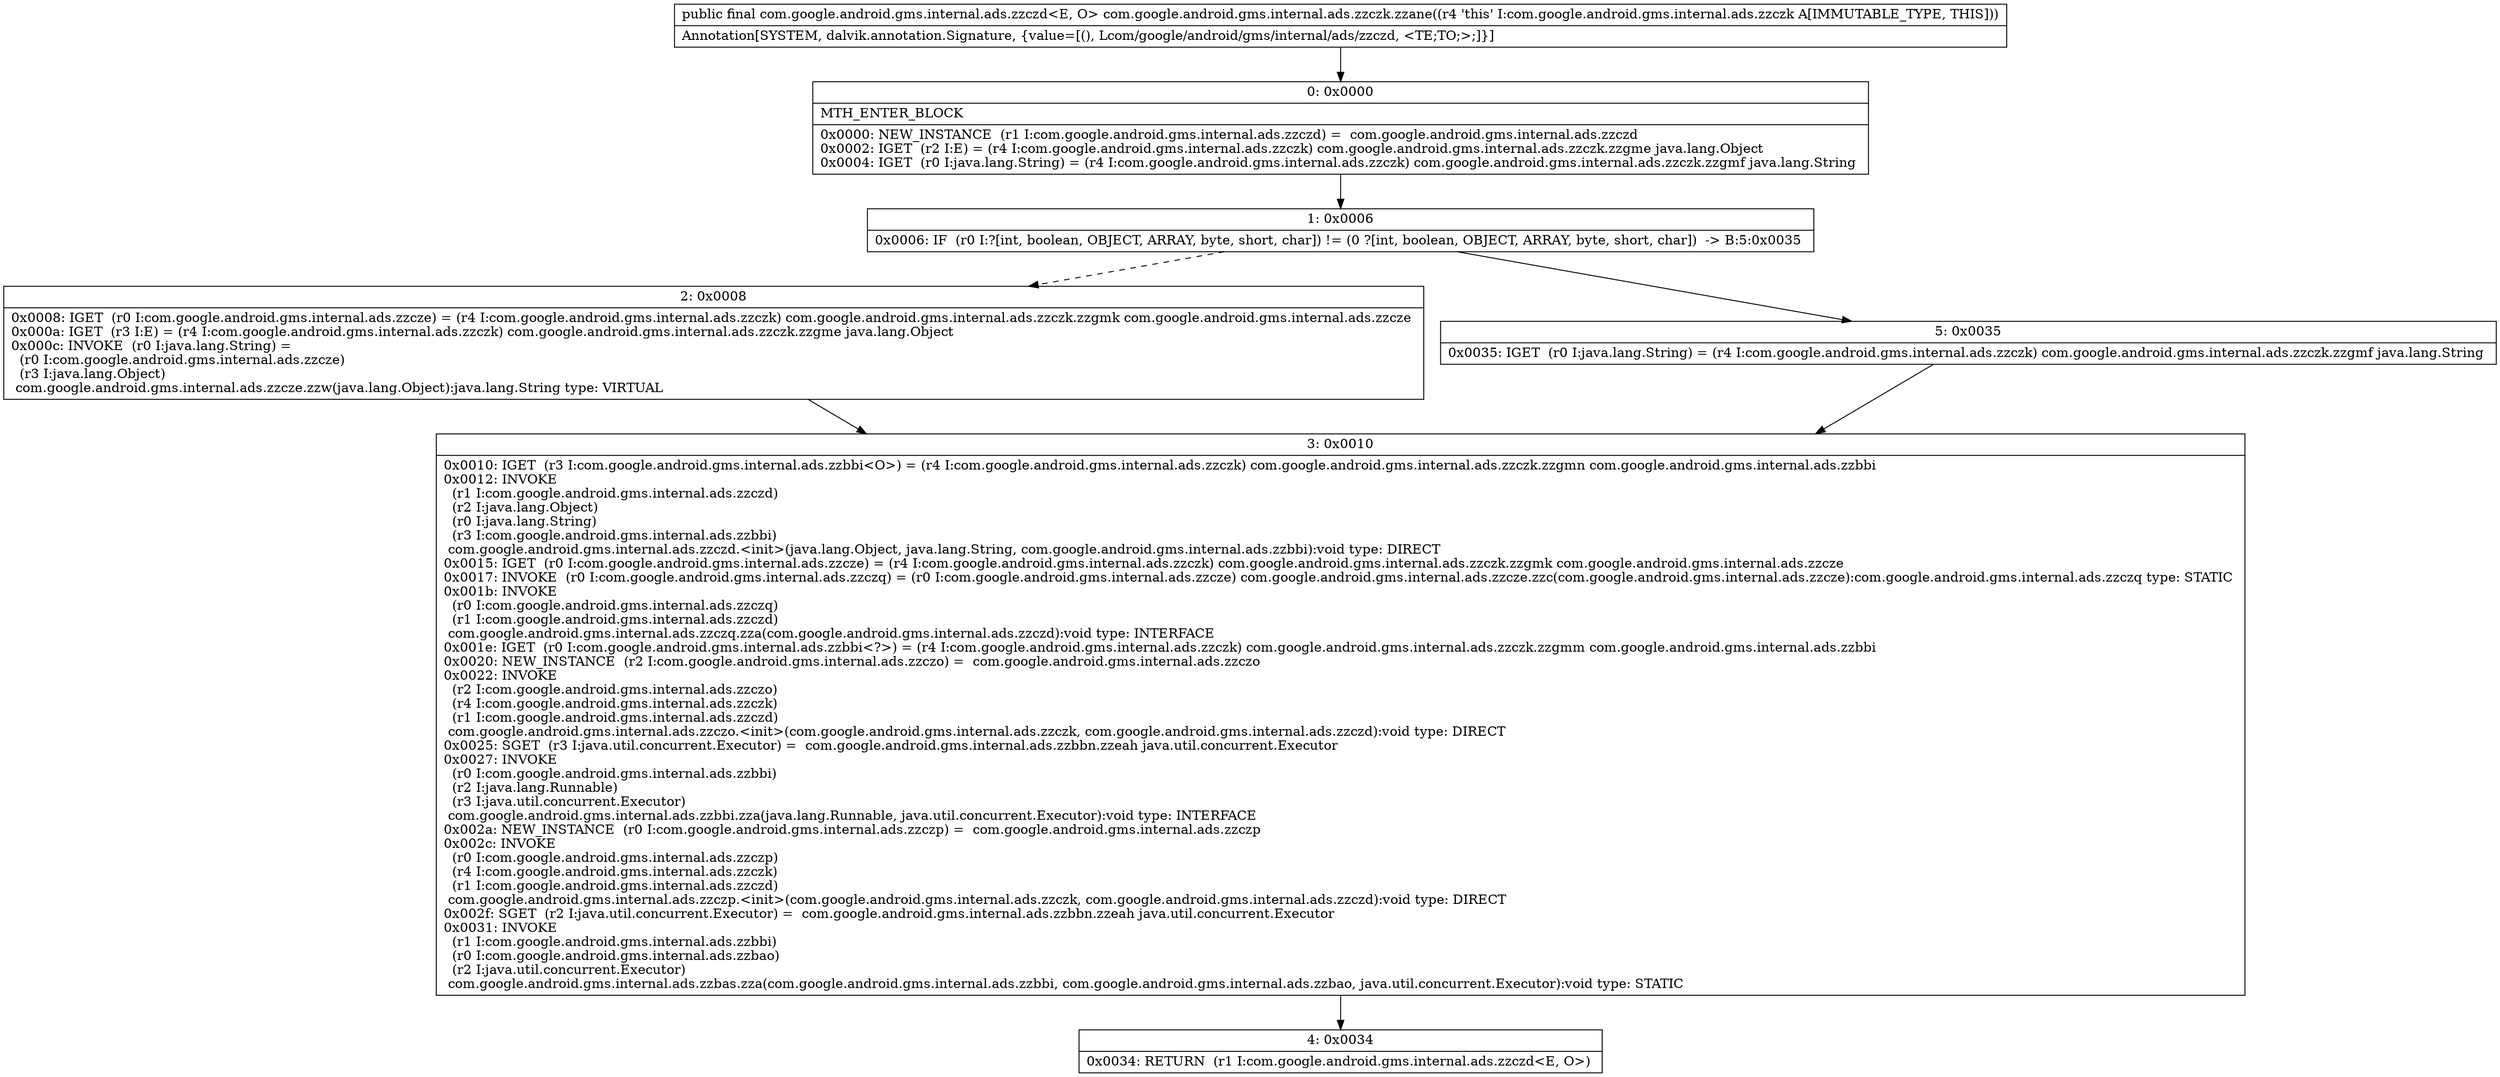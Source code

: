 digraph "CFG forcom.google.android.gms.internal.ads.zzczk.zzane()Lcom\/google\/android\/gms\/internal\/ads\/zzczd;" {
Node_0 [shape=record,label="{0\:\ 0x0000|MTH_ENTER_BLOCK\l|0x0000: NEW_INSTANCE  (r1 I:com.google.android.gms.internal.ads.zzczd) =  com.google.android.gms.internal.ads.zzczd \l0x0002: IGET  (r2 I:E) = (r4 I:com.google.android.gms.internal.ads.zzczk) com.google.android.gms.internal.ads.zzczk.zzgme java.lang.Object \l0x0004: IGET  (r0 I:java.lang.String) = (r4 I:com.google.android.gms.internal.ads.zzczk) com.google.android.gms.internal.ads.zzczk.zzgmf java.lang.String \l}"];
Node_1 [shape=record,label="{1\:\ 0x0006|0x0006: IF  (r0 I:?[int, boolean, OBJECT, ARRAY, byte, short, char]) != (0 ?[int, boolean, OBJECT, ARRAY, byte, short, char])  \-\> B:5:0x0035 \l}"];
Node_2 [shape=record,label="{2\:\ 0x0008|0x0008: IGET  (r0 I:com.google.android.gms.internal.ads.zzcze) = (r4 I:com.google.android.gms.internal.ads.zzczk) com.google.android.gms.internal.ads.zzczk.zzgmk com.google.android.gms.internal.ads.zzcze \l0x000a: IGET  (r3 I:E) = (r4 I:com.google.android.gms.internal.ads.zzczk) com.google.android.gms.internal.ads.zzczk.zzgme java.lang.Object \l0x000c: INVOKE  (r0 I:java.lang.String) = \l  (r0 I:com.google.android.gms.internal.ads.zzcze)\l  (r3 I:java.lang.Object)\l com.google.android.gms.internal.ads.zzcze.zzw(java.lang.Object):java.lang.String type: VIRTUAL \l}"];
Node_3 [shape=record,label="{3\:\ 0x0010|0x0010: IGET  (r3 I:com.google.android.gms.internal.ads.zzbbi\<O\>) = (r4 I:com.google.android.gms.internal.ads.zzczk) com.google.android.gms.internal.ads.zzczk.zzgmn com.google.android.gms.internal.ads.zzbbi \l0x0012: INVOKE  \l  (r1 I:com.google.android.gms.internal.ads.zzczd)\l  (r2 I:java.lang.Object)\l  (r0 I:java.lang.String)\l  (r3 I:com.google.android.gms.internal.ads.zzbbi)\l com.google.android.gms.internal.ads.zzczd.\<init\>(java.lang.Object, java.lang.String, com.google.android.gms.internal.ads.zzbbi):void type: DIRECT \l0x0015: IGET  (r0 I:com.google.android.gms.internal.ads.zzcze) = (r4 I:com.google.android.gms.internal.ads.zzczk) com.google.android.gms.internal.ads.zzczk.zzgmk com.google.android.gms.internal.ads.zzcze \l0x0017: INVOKE  (r0 I:com.google.android.gms.internal.ads.zzczq) = (r0 I:com.google.android.gms.internal.ads.zzcze) com.google.android.gms.internal.ads.zzcze.zzc(com.google.android.gms.internal.ads.zzcze):com.google.android.gms.internal.ads.zzczq type: STATIC \l0x001b: INVOKE  \l  (r0 I:com.google.android.gms.internal.ads.zzczq)\l  (r1 I:com.google.android.gms.internal.ads.zzczd)\l com.google.android.gms.internal.ads.zzczq.zza(com.google.android.gms.internal.ads.zzczd):void type: INTERFACE \l0x001e: IGET  (r0 I:com.google.android.gms.internal.ads.zzbbi\<?\>) = (r4 I:com.google.android.gms.internal.ads.zzczk) com.google.android.gms.internal.ads.zzczk.zzgmm com.google.android.gms.internal.ads.zzbbi \l0x0020: NEW_INSTANCE  (r2 I:com.google.android.gms.internal.ads.zzczo) =  com.google.android.gms.internal.ads.zzczo \l0x0022: INVOKE  \l  (r2 I:com.google.android.gms.internal.ads.zzczo)\l  (r4 I:com.google.android.gms.internal.ads.zzczk)\l  (r1 I:com.google.android.gms.internal.ads.zzczd)\l com.google.android.gms.internal.ads.zzczo.\<init\>(com.google.android.gms.internal.ads.zzczk, com.google.android.gms.internal.ads.zzczd):void type: DIRECT \l0x0025: SGET  (r3 I:java.util.concurrent.Executor) =  com.google.android.gms.internal.ads.zzbbn.zzeah java.util.concurrent.Executor \l0x0027: INVOKE  \l  (r0 I:com.google.android.gms.internal.ads.zzbbi)\l  (r2 I:java.lang.Runnable)\l  (r3 I:java.util.concurrent.Executor)\l com.google.android.gms.internal.ads.zzbbi.zza(java.lang.Runnable, java.util.concurrent.Executor):void type: INTERFACE \l0x002a: NEW_INSTANCE  (r0 I:com.google.android.gms.internal.ads.zzczp) =  com.google.android.gms.internal.ads.zzczp \l0x002c: INVOKE  \l  (r0 I:com.google.android.gms.internal.ads.zzczp)\l  (r4 I:com.google.android.gms.internal.ads.zzczk)\l  (r1 I:com.google.android.gms.internal.ads.zzczd)\l com.google.android.gms.internal.ads.zzczp.\<init\>(com.google.android.gms.internal.ads.zzczk, com.google.android.gms.internal.ads.zzczd):void type: DIRECT \l0x002f: SGET  (r2 I:java.util.concurrent.Executor) =  com.google.android.gms.internal.ads.zzbbn.zzeah java.util.concurrent.Executor \l0x0031: INVOKE  \l  (r1 I:com.google.android.gms.internal.ads.zzbbi)\l  (r0 I:com.google.android.gms.internal.ads.zzbao)\l  (r2 I:java.util.concurrent.Executor)\l com.google.android.gms.internal.ads.zzbas.zza(com.google.android.gms.internal.ads.zzbbi, com.google.android.gms.internal.ads.zzbao, java.util.concurrent.Executor):void type: STATIC \l}"];
Node_4 [shape=record,label="{4\:\ 0x0034|0x0034: RETURN  (r1 I:com.google.android.gms.internal.ads.zzczd\<E, O\>) \l}"];
Node_5 [shape=record,label="{5\:\ 0x0035|0x0035: IGET  (r0 I:java.lang.String) = (r4 I:com.google.android.gms.internal.ads.zzczk) com.google.android.gms.internal.ads.zzczk.zzgmf java.lang.String \l}"];
MethodNode[shape=record,label="{public final com.google.android.gms.internal.ads.zzczd\<E, O\> com.google.android.gms.internal.ads.zzczk.zzane((r4 'this' I:com.google.android.gms.internal.ads.zzczk A[IMMUTABLE_TYPE, THIS]))  | Annotation[SYSTEM, dalvik.annotation.Signature, \{value=[(), Lcom\/google\/android\/gms\/internal\/ads\/zzczd, \<TE;TO;\>;]\}]\l}"];
MethodNode -> Node_0;
Node_0 -> Node_1;
Node_1 -> Node_2[style=dashed];
Node_1 -> Node_5;
Node_2 -> Node_3;
Node_3 -> Node_4;
Node_5 -> Node_3;
}

